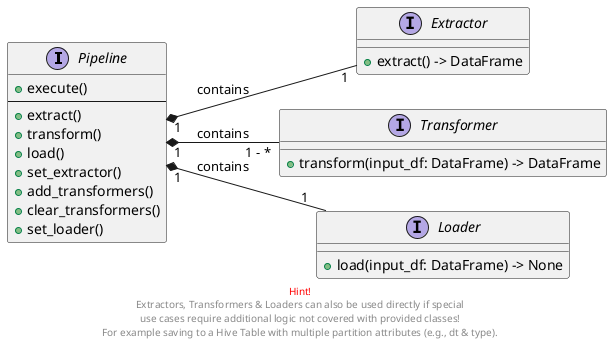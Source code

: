 @startuml

skinparam titleFontSize 24
skinparam TitleFontStyle Bold

'title Spooq2 - Interfaces / API

left to right direction

interface Pipeline {
    +execute()
    --
    +extract()
    +transform()
    +load()
    +set_extractor()
    +add_transformers()
    +clear_transformers()
    +set_loader()
}

interface Extractor {
    +extract() -> DataFrame
}

interface Transformer {
    +transform(input_df: DataFrame) -> DataFrame
}

interface Loader {
    +load(input_df: DataFrame) -> None
}

Pipeline "1" *-- "1" Extractor : contains

Pipeline "1" *-- "1 - *" Transformer : contains

Pipeline "1" *-- "1" Loader : contains


footer
<font color=red>Hint!</font>
Extractors, Transformers & Loaders can also be used directly if special
use cases require additional logic not covered with provided classes!
For example saving to a Hive Table with multiple partition attributes (e.g., dt & type).
endfooter

@enduml
